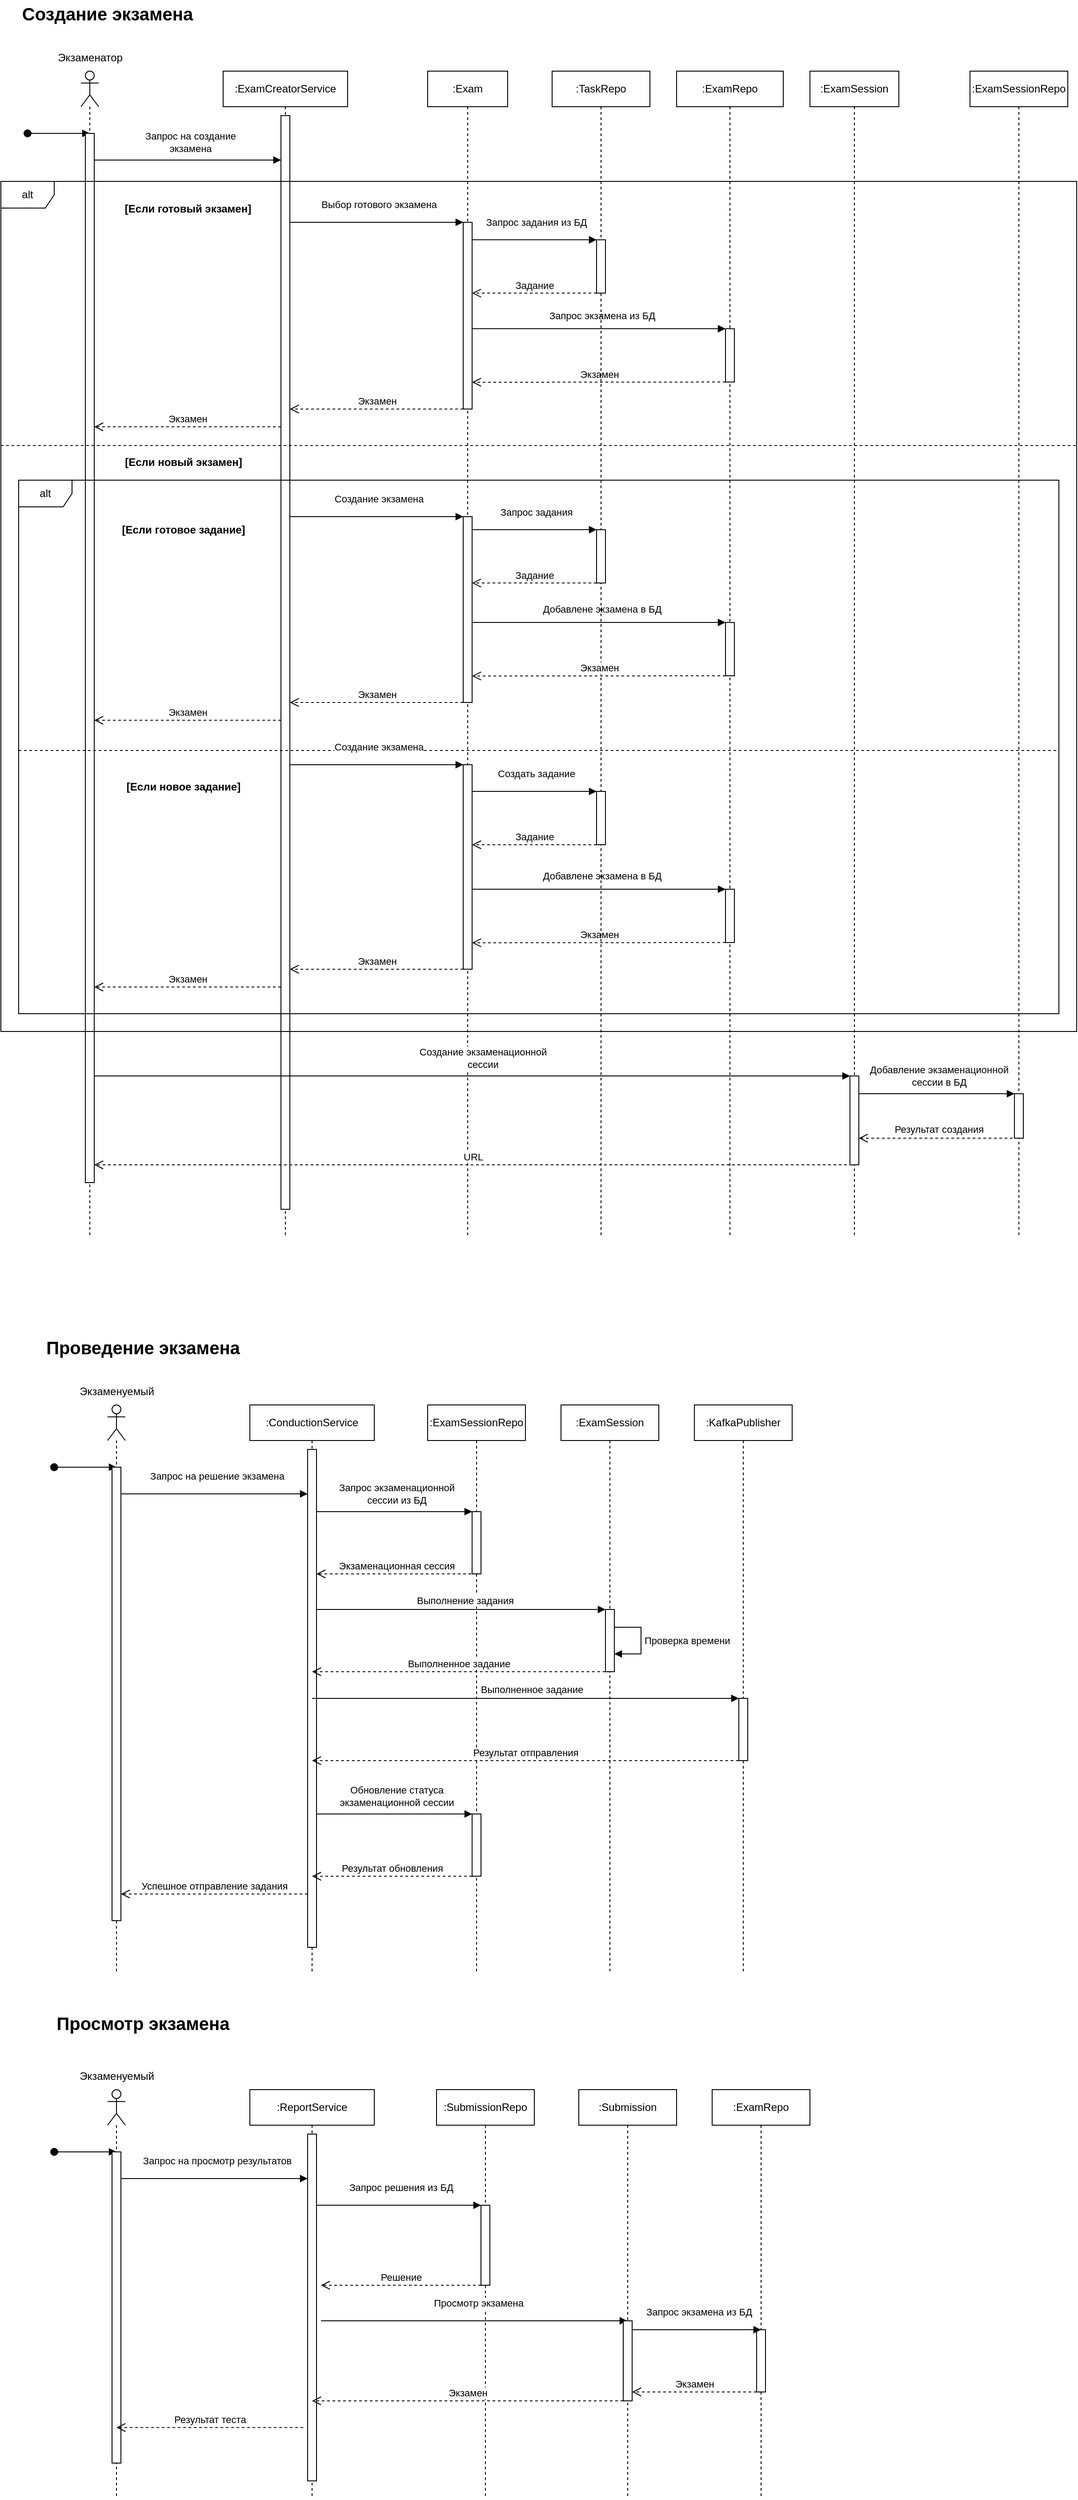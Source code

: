 <mxfile version="22.0.8" type="google">
  <diagram name="Page-1" id="2YBvvXClWsGukQMizWep">
    <mxGraphModel grid="1" page="1" gridSize="10" guides="1" tooltips="1" connect="1" arrows="1" fold="1" pageScale="1" pageWidth="850" pageHeight="1100" math="0" shadow="0">
      <root>
        <mxCell id="0" />
        <mxCell id="1" parent="0" />
        <mxCell id="x9jxTglkDGZ3yrymLiCf-2" value=":Exam" style="shape=umlLifeline;perimeter=lifelinePerimeter;whiteSpace=wrap;html=1;container=1;dropTarget=0;collapsible=0;recursiveResize=0;outlineConnect=0;portConstraint=eastwest;newEdgeStyle={&quot;curved&quot;:0,&quot;rounded&quot;:0};" vertex="1" parent="1">
          <mxGeometry x="490" y="110" width="90" height="1310" as="geometry" />
        </mxCell>
        <mxCell id="V0cGHNl14vOnaAEn5qU1-16" value="" style="html=1;points=[[0,0,0,0,5],[0,1,0,0,-5],[1,0,0,0,5],[1,1,0,0,-5]];perimeter=orthogonalPerimeter;outlineConnect=0;targetShapes=umlLifeline;portConstraint=eastwest;newEdgeStyle={&quot;curved&quot;:0,&quot;rounded&quot;:0};" vertex="1" parent="x9jxTglkDGZ3yrymLiCf-2">
          <mxGeometry x="40" y="170" width="10" height="210" as="geometry" />
        </mxCell>
        <mxCell id="V0cGHNl14vOnaAEn5qU1-1" value="&lt;b&gt;&lt;font style=&quot;font-size: 20px;&quot;&gt;Создание экзамена&lt;/font&gt;&lt;/b&gt;" style="text;html=1;strokeColor=none;fillColor=none;align=center;verticalAlign=middle;whiteSpace=wrap;rounded=0;" vertex="1" parent="1">
          <mxGeometry x="30" y="30" width="200" height="30" as="geometry" />
        </mxCell>
        <mxCell id="V0cGHNl14vOnaAEn5qU1-2" value=":ExamCreatorService" style="shape=umlLifeline;perimeter=lifelinePerimeter;whiteSpace=wrap;html=1;container=1;dropTarget=0;collapsible=0;recursiveResize=0;outlineConnect=0;portConstraint=eastwest;newEdgeStyle={&quot;curved&quot;:0,&quot;rounded&quot;:0};" vertex="1" parent="1">
          <mxGeometry x="260" y="110" width="140" height="1310" as="geometry" />
        </mxCell>
        <mxCell id="V0cGHNl14vOnaAEn5qU1-10" value="" style="html=1;points=[[0,0,0,0,5],[0,1,0,0,-5],[1,0,0,0,5],[1,1,0,0,-5]];perimeter=orthogonalPerimeter;outlineConnect=0;targetShapes=umlLifeline;portConstraint=eastwest;newEdgeStyle={&quot;curved&quot;:0,&quot;rounded&quot;:0};" vertex="1" parent="V0cGHNl14vOnaAEn5qU1-2">
          <mxGeometry x="65" y="50" width="10" height="1230" as="geometry" />
        </mxCell>
        <mxCell id="V0cGHNl14vOnaAEn5qU1-3" value="" style="html=1;verticalAlign=bottom;startArrow=oval;endArrow=block;startSize=8;curved=0;rounded=0;entryX=0;entryY=0;entryDx=0;entryDy=5;" edge="1" parent="1">
          <mxGeometry relative="1" as="geometry">
            <mxPoint x="40" y="180" as="sourcePoint" />
            <mxPoint x="110" y="180" as="targetPoint" />
          </mxGeometry>
        </mxCell>
        <mxCell id="V0cGHNl14vOnaAEn5qU1-6" value="" style="shape=umlLifeline;perimeter=lifelinePerimeter;whiteSpace=wrap;html=1;container=1;dropTarget=0;collapsible=0;recursiveResize=0;outlineConnect=0;portConstraint=eastwest;newEdgeStyle={&quot;curved&quot;:0,&quot;rounded&quot;:0};participant=umlActor;" vertex="1" parent="1">
          <mxGeometry x="100" y="110" width="20" height="1310" as="geometry" />
        </mxCell>
        <mxCell id="V0cGHNl14vOnaAEn5qU1-9" value="" style="html=1;points=[[0,0,0,0,5],[0,1,0,0,-5],[1,0,0,0,5],[1,1,0,0,-5]];perimeter=orthogonalPerimeter;outlineConnect=0;targetShapes=umlLifeline;portConstraint=eastwest;newEdgeStyle={&quot;curved&quot;:0,&quot;rounded&quot;:0};" vertex="1" parent="V0cGHNl14vOnaAEn5qU1-6">
          <mxGeometry x="5" y="70" width="10" height="1180" as="geometry" />
        </mxCell>
        <mxCell id="V0cGHNl14vOnaAEn5qU1-8" value="Экзаменатор" style="text;html=1;align=center;verticalAlign=middle;resizable=0;points=[];autosize=1;strokeColor=none;fillColor=none;" vertex="1" parent="1">
          <mxGeometry x="60" y="80" width="100" height="30" as="geometry" />
        </mxCell>
        <mxCell id="V0cGHNl14vOnaAEn5qU1-11" value="" style="html=1;verticalAlign=bottom;endArrow=block;curved=0;rounded=0;" edge="1" parent="1" target="V0cGHNl14vOnaAEn5qU1-10">
          <mxGeometry x="0.002" width="80" relative="1" as="geometry">
            <mxPoint x="115" y="210" as="sourcePoint" />
            <mxPoint x="240" y="210" as="targetPoint" />
            <mxPoint as="offset" />
          </mxGeometry>
        </mxCell>
        <mxCell id="V0cGHNl14vOnaAEn5qU1-13" value="Запрос на создание&lt;br&gt;экзамена" style="edgeLabel;html=1;align=center;verticalAlign=middle;resizable=0;points=[];" connectable="0" vertex="1" parent="V0cGHNl14vOnaAEn5qU1-11">
          <mxGeometry x="0.027" relative="1" as="geometry">
            <mxPoint y="-20" as="offset" />
          </mxGeometry>
        </mxCell>
        <mxCell id="V0cGHNl14vOnaAEn5qU1-14" value="" style="html=1;verticalAlign=bottom;endArrow=block;curved=0;rounded=0;" edge="1" parent="1">
          <mxGeometry x="0.002" width="80" relative="1" as="geometry">
            <mxPoint x="335" y="280" as="sourcePoint" />
            <mxPoint x="530" y="280" as="targetPoint" />
            <mxPoint as="offset" />
          </mxGeometry>
        </mxCell>
        <mxCell id="V0cGHNl14vOnaAEn5qU1-15" value="Выбор готового экзамена" style="edgeLabel;html=1;align=center;verticalAlign=middle;resizable=0;points=[];" connectable="0" vertex="1" parent="V0cGHNl14vOnaAEn5qU1-14">
          <mxGeometry x="0.027" relative="1" as="geometry">
            <mxPoint y="-20" as="offset" />
          </mxGeometry>
        </mxCell>
        <mxCell id="V0cGHNl14vOnaAEn5qU1-17" value=":ExamRepo" style="shape=umlLifeline;perimeter=lifelinePerimeter;whiteSpace=wrap;html=1;container=1;dropTarget=0;collapsible=0;recursiveResize=0;outlineConnect=0;portConstraint=eastwest;newEdgeStyle={&quot;curved&quot;:0,&quot;rounded&quot;:0};" vertex="1" parent="1">
          <mxGeometry x="770" y="110" width="120" height="1310" as="geometry" />
        </mxCell>
        <mxCell id="V0cGHNl14vOnaAEn5qU1-19" value="" style="html=1;points=[[0,0,0,0,5],[0,1,0,0,-5],[1,0,0,0,5],[1,1,0,0,-5]];perimeter=orthogonalPerimeter;outlineConnect=0;targetShapes=umlLifeline;portConstraint=eastwest;newEdgeStyle={&quot;curved&quot;:0,&quot;rounded&quot;:0};" vertex="1" parent="V0cGHNl14vOnaAEn5qU1-17">
          <mxGeometry x="55" y="289.66" width="10" height="60" as="geometry" />
        </mxCell>
        <mxCell id="V0cGHNl14vOnaAEn5qU1-114" value="" style="html=1;points=[[0,0,0,0,5],[0,1,0,0,-5],[1,0,0,0,5],[1,1,0,0,-5]];perimeter=orthogonalPerimeter;outlineConnect=0;targetShapes=umlLifeline;portConstraint=eastwest;newEdgeStyle={&quot;curved&quot;:0,&quot;rounded&quot;:0};" vertex="1" parent="V0cGHNl14vOnaAEn5qU1-17">
          <mxGeometry x="55" y="620" width="10" height="60" as="geometry" />
        </mxCell>
        <mxCell id="V0cGHNl14vOnaAEn5qU1-116" value="" style="html=1;verticalAlign=bottom;endArrow=block;curved=0;rounded=0;" edge="1" parent="V0cGHNl14vOnaAEn5qU1-17">
          <mxGeometry x="0.002" width="80" relative="1" as="geometry">
            <mxPoint x="-230" y="620" as="sourcePoint" />
            <mxPoint x="55" y="620" as="targetPoint" />
            <mxPoint as="offset" />
            <Array as="points">
              <mxPoint x="-200" y="620" />
            </Array>
          </mxGeometry>
        </mxCell>
        <mxCell id="V0cGHNl14vOnaAEn5qU1-117" value="Добавлене экзамена в БД" style="edgeLabel;html=1;align=center;verticalAlign=middle;resizable=0;points=[];" connectable="0" vertex="1" parent="V0cGHNl14vOnaAEn5qU1-116">
          <mxGeometry x="0.027" relative="1" as="geometry">
            <mxPoint x="-1" y="-15" as="offset" />
          </mxGeometry>
        </mxCell>
        <mxCell id="V0cGHNl14vOnaAEn5qU1-118" value="" style="html=1;points=[[0,0,0,0,5],[0,1,0,0,-5],[1,0,0,0,5],[1,1,0,0,-5]];perimeter=orthogonalPerimeter;outlineConnect=0;targetShapes=umlLifeline;portConstraint=eastwest;newEdgeStyle={&quot;curved&quot;:0,&quot;rounded&quot;:0};" vertex="1" parent="V0cGHNl14vOnaAEn5qU1-17">
          <mxGeometry x="55" y="920" width="10" height="60" as="geometry" />
        </mxCell>
        <mxCell id="V0cGHNl14vOnaAEn5qU1-119" value="" style="html=1;verticalAlign=bottom;endArrow=block;curved=0;rounded=0;" edge="1" parent="V0cGHNl14vOnaAEn5qU1-17">
          <mxGeometry x="0.002" width="80" relative="1" as="geometry">
            <mxPoint x="-230" y="920" as="sourcePoint" />
            <mxPoint x="55" y="920" as="targetPoint" />
            <mxPoint as="offset" />
            <Array as="points">
              <mxPoint x="-200" y="920" />
            </Array>
          </mxGeometry>
        </mxCell>
        <mxCell id="V0cGHNl14vOnaAEn5qU1-120" value="Добавлене экзамена в БД" style="edgeLabel;html=1;align=center;verticalAlign=middle;resizable=0;points=[];" connectable="0" vertex="1" parent="V0cGHNl14vOnaAEn5qU1-119">
          <mxGeometry x="0.027" relative="1" as="geometry">
            <mxPoint x="-1" y="-15" as="offset" />
          </mxGeometry>
        </mxCell>
        <mxCell id="V0cGHNl14vOnaAEn5qU1-121" value="Экзамен" style="html=1;verticalAlign=bottom;endArrow=open;dashed=1;endSize=8;curved=0;rounded=0;entryX=1;entryY=0.426;entryDx=0;entryDy=0;entryPerimeter=0;" edge="1" parent="V0cGHNl14vOnaAEn5qU1-17">
          <mxGeometry relative="1" as="geometry">
            <mxPoint x="55" y="980" as="sourcePoint" />
            <mxPoint x="-230" y="980.22" as="targetPoint" />
          </mxGeometry>
        </mxCell>
        <mxCell id="V0cGHNl14vOnaAEn5qU1-18" value="Экзамен" style="html=1;verticalAlign=bottom;endArrow=open;dashed=1;endSize=8;curved=0;rounded=0;entryX=1;entryY=0.426;entryDx=0;entryDy=0;entryPerimeter=0;" edge="1" parent="1">
          <mxGeometry relative="1" as="geometry">
            <mxPoint x="825" y="459.66" as="sourcePoint" />
            <mxPoint x="540" y="459.88" as="targetPoint" />
          </mxGeometry>
        </mxCell>
        <mxCell id="V0cGHNl14vOnaAEn5qU1-20" value="" style="html=1;verticalAlign=bottom;endArrow=block;curved=0;rounded=0;" edge="1" parent="1">
          <mxGeometry x="0.002" width="80" relative="1" as="geometry">
            <mxPoint x="540" y="399.66" as="sourcePoint" />
            <mxPoint x="825" y="399.66" as="targetPoint" />
            <mxPoint as="offset" />
            <Array as="points">
              <mxPoint x="570" y="399.66" />
            </Array>
          </mxGeometry>
        </mxCell>
        <mxCell id="V0cGHNl14vOnaAEn5qU1-21" value="Запрос экзамена из БД" style="edgeLabel;html=1;align=center;verticalAlign=middle;resizable=0;points=[];" connectable="0" vertex="1" parent="V0cGHNl14vOnaAEn5qU1-20">
          <mxGeometry x="0.027" relative="1" as="geometry">
            <mxPoint x="-1" y="-15" as="offset" />
          </mxGeometry>
        </mxCell>
        <mxCell id="V0cGHNl14vOnaAEn5qU1-23" value=":ExamSession" style="shape=umlLifeline;perimeter=lifelinePerimeter;whiteSpace=wrap;html=1;container=1;dropTarget=0;collapsible=0;recursiveResize=0;outlineConnect=0;portConstraint=eastwest;newEdgeStyle={&quot;curved&quot;:0,&quot;rounded&quot;:0};" vertex="1" parent="1">
          <mxGeometry x="920" y="110" width="100" height="1310" as="geometry" />
        </mxCell>
        <mxCell id="V0cGHNl14vOnaAEn5qU1-30" value="" style="html=1;points=[[0,0,0,0,5],[0,1,0,0,-5],[1,0,0,0,5],[1,1,0,0,-5]];perimeter=orthogonalPerimeter;outlineConnect=0;targetShapes=umlLifeline;portConstraint=eastwest;newEdgeStyle={&quot;curved&quot;:0,&quot;rounded&quot;:0};" vertex="1" parent="V0cGHNl14vOnaAEn5qU1-23">
          <mxGeometry x="45" y="1130" width="10" height="100" as="geometry" />
        </mxCell>
        <mxCell id="V0cGHNl14vOnaAEn5qU1-24" value=":ExamSessionRepo" style="shape=umlLifeline;perimeter=lifelinePerimeter;whiteSpace=wrap;html=1;container=1;dropTarget=0;collapsible=0;recursiveResize=0;outlineConnect=0;portConstraint=eastwest;newEdgeStyle={&quot;curved&quot;:0,&quot;rounded&quot;:0};" vertex="1" parent="1">
          <mxGeometry x="1100" y="110" width="110" height="1310" as="geometry" />
        </mxCell>
        <mxCell id="V0cGHNl14vOnaAEn5qU1-35" value="" style="html=1;points=[[0,0,0,0,5],[0,1,0,0,-5],[1,0,0,0,5],[1,1,0,0,-5]];perimeter=orthogonalPerimeter;outlineConnect=0;targetShapes=umlLifeline;portConstraint=eastwest;newEdgeStyle={&quot;curved&quot;:0,&quot;rounded&quot;:0};" vertex="1" parent="V0cGHNl14vOnaAEn5qU1-24">
          <mxGeometry x="50" y="1150" width="10" height="50" as="geometry" />
        </mxCell>
        <mxCell id="V0cGHNl14vOnaAEn5qU1-25" value=":TaskRepo" style="shape=umlLifeline;perimeter=lifelinePerimeter;whiteSpace=wrap;html=1;container=1;dropTarget=0;collapsible=0;recursiveResize=0;outlineConnect=0;portConstraint=eastwest;newEdgeStyle={&quot;curved&quot;:0,&quot;rounded&quot;:0};" vertex="1" parent="1">
          <mxGeometry x="630" y="110" width="110" height="1310" as="geometry" />
        </mxCell>
        <mxCell id="V0cGHNl14vOnaAEn5qU1-26" value="" style="html=1;points=[[0,0,0,0,5],[0,1,0,0,-5],[1,0,0,0,5],[1,1,0,0,-5]];perimeter=orthogonalPerimeter;outlineConnect=0;targetShapes=umlLifeline;portConstraint=eastwest;newEdgeStyle={&quot;curved&quot;:0,&quot;rounded&quot;:0};" vertex="1" parent="V0cGHNl14vOnaAEn5qU1-25">
          <mxGeometry x="50" y="189.66" width="10" height="60" as="geometry" />
        </mxCell>
        <mxCell id="V0cGHNl14vOnaAEn5qU1-87" value="" style="html=1;points=[[0,0,0,0,5],[0,1,0,0,-5],[1,0,0,0,5],[1,1,0,0,-5]];perimeter=orthogonalPerimeter;outlineConnect=0;targetShapes=umlLifeline;portConstraint=eastwest;newEdgeStyle={&quot;curved&quot;:0,&quot;rounded&quot;:0};" vertex="1" parent="V0cGHNl14vOnaAEn5qU1-25">
          <mxGeometry x="50" y="515.66" width="10" height="60" as="geometry" />
        </mxCell>
        <mxCell id="V0cGHNl14vOnaAEn5qU1-88" value="Задание" style="html=1;verticalAlign=bottom;endArrow=open;dashed=1;endSize=8;curved=0;rounded=0;" edge="1" parent="V0cGHNl14vOnaAEn5qU1-25">
          <mxGeometry relative="1" as="geometry">
            <mxPoint x="50" y="575.66" as="sourcePoint" />
            <mxPoint x="-90" y="575.66" as="targetPoint" />
          </mxGeometry>
        </mxCell>
        <mxCell id="V0cGHNl14vOnaAEn5qU1-89" value="" style="html=1;verticalAlign=bottom;endArrow=block;curved=0;rounded=0;" edge="1" parent="V0cGHNl14vOnaAEn5qU1-25">
          <mxGeometry x="0.002" width="80" relative="1" as="geometry">
            <mxPoint x="-90" y="515.66" as="sourcePoint" />
            <mxPoint x="50" y="515.66" as="targetPoint" />
            <mxPoint as="offset" />
            <Array as="points">
              <mxPoint x="-60" y="515.66" />
            </Array>
          </mxGeometry>
        </mxCell>
        <mxCell id="V0cGHNl14vOnaAEn5qU1-90" value="Запрос задания" style="edgeLabel;html=1;align=center;verticalAlign=middle;resizable=0;points=[];" connectable="0" vertex="1" parent="V0cGHNl14vOnaAEn5qU1-89">
          <mxGeometry x="0.027" relative="1" as="geometry">
            <mxPoint y="-20" as="offset" />
          </mxGeometry>
        </mxCell>
        <mxCell id="V0cGHNl14vOnaAEn5qU1-95" value="" style="html=1;points=[[0,0,0,0,5],[0,1,0,0,-5],[1,0,0,0,5],[1,1,0,0,-5]];perimeter=orthogonalPerimeter;outlineConnect=0;targetShapes=umlLifeline;portConstraint=eastwest;newEdgeStyle={&quot;curved&quot;:0,&quot;rounded&quot;:0};" vertex="1" parent="V0cGHNl14vOnaAEn5qU1-25">
          <mxGeometry x="50" y="810" width="10" height="60" as="geometry" />
        </mxCell>
        <mxCell id="V0cGHNl14vOnaAEn5qU1-96" value="Задание" style="html=1;verticalAlign=bottom;endArrow=open;dashed=1;endSize=8;curved=0;rounded=0;" edge="1" parent="V0cGHNl14vOnaAEn5qU1-25">
          <mxGeometry relative="1" as="geometry">
            <mxPoint x="50" y="870" as="sourcePoint" />
            <mxPoint x="-90" y="870" as="targetPoint" />
          </mxGeometry>
        </mxCell>
        <mxCell id="V0cGHNl14vOnaAEn5qU1-97" value="" style="html=1;verticalAlign=bottom;endArrow=block;curved=0;rounded=0;" edge="1" parent="V0cGHNl14vOnaAEn5qU1-25">
          <mxGeometry x="0.002" width="80" relative="1" as="geometry">
            <mxPoint x="-90" y="810" as="sourcePoint" />
            <mxPoint x="50" y="810" as="targetPoint" />
            <mxPoint as="offset" />
            <Array as="points">
              <mxPoint x="-60" y="810" />
            </Array>
          </mxGeometry>
        </mxCell>
        <mxCell id="V0cGHNl14vOnaAEn5qU1-98" value="Создать задание" style="edgeLabel;html=1;align=center;verticalAlign=middle;resizable=0;points=[];" connectable="0" vertex="1" parent="V0cGHNl14vOnaAEn5qU1-97">
          <mxGeometry x="0.027" relative="1" as="geometry">
            <mxPoint y="-20" as="offset" />
          </mxGeometry>
        </mxCell>
        <mxCell id="V0cGHNl14vOnaAEn5qU1-31" value="" style="html=1;verticalAlign=bottom;endArrow=block;curved=0;rounded=0;" edge="1" parent="1" source="V0cGHNl14vOnaAEn5qU1-9" target="V0cGHNl14vOnaAEn5qU1-30">
          <mxGeometry x="0.002" width="80" relative="1" as="geometry">
            <mxPoint x="110" y="1240" as="sourcePoint" />
            <mxPoint x="960" y="1240" as="targetPoint" />
            <mxPoint as="offset" />
          </mxGeometry>
        </mxCell>
        <mxCell id="V0cGHNl14vOnaAEn5qU1-32" value="Создание экзаменационной&lt;br&gt;сессии" style="edgeLabel;html=1;align=center;verticalAlign=middle;resizable=0;points=[];" connectable="0" vertex="1" parent="V0cGHNl14vOnaAEn5qU1-31">
          <mxGeometry x="0.027" relative="1" as="geometry">
            <mxPoint y="-20" as="offset" />
          </mxGeometry>
        </mxCell>
        <mxCell id="V0cGHNl14vOnaAEn5qU1-33" value="" style="html=1;verticalAlign=bottom;endArrow=block;curved=0;rounded=0;" edge="1" parent="1" target="V0cGHNl14vOnaAEn5qU1-35">
          <mxGeometry x="0.002" width="80" relative="1" as="geometry">
            <mxPoint x="975" y="1260" as="sourcePoint" />
            <mxPoint x="1145" y="1260" as="targetPoint" />
            <mxPoint as="offset" />
            <Array as="points">
              <mxPoint x="1005" y="1260" />
            </Array>
          </mxGeometry>
        </mxCell>
        <mxCell id="V0cGHNl14vOnaAEn5qU1-34" value="Добавление экзаменационной&lt;br&gt;сессии в БД" style="edgeLabel;html=1;align=center;verticalAlign=middle;resizable=0;points=[];" connectable="0" vertex="1" parent="V0cGHNl14vOnaAEn5qU1-33">
          <mxGeometry x="0.027" relative="1" as="geometry">
            <mxPoint y="-20" as="offset" />
          </mxGeometry>
        </mxCell>
        <mxCell id="V0cGHNl14vOnaAEn5qU1-36" value="" style="html=1;verticalAlign=bottom;endArrow=open;dashed=1;endSize=8;curved=0;rounded=0;" edge="1" parent="1" target="V0cGHNl14vOnaAEn5qU1-30">
          <mxGeometry relative="1" as="geometry">
            <mxPoint x="1160" y="1310" as="sourcePoint" />
            <mxPoint x="980" y="1310" as="targetPoint" />
          </mxGeometry>
        </mxCell>
        <mxCell id="V0cGHNl14vOnaAEn5qU1-38" value="Результат создания" style="edgeLabel;html=1;align=center;verticalAlign=middle;resizable=0;points=[];" connectable="0" vertex="1" parent="V0cGHNl14vOnaAEn5qU1-36">
          <mxGeometry x="0.032" y="-2" relative="1" as="geometry">
            <mxPoint y="-8" as="offset" />
          </mxGeometry>
        </mxCell>
        <mxCell id="V0cGHNl14vOnaAEn5qU1-39" value="URL" style="html=1;verticalAlign=bottom;endArrow=open;dashed=1;endSize=8;curved=0;rounded=0;" edge="1" parent="1" target="V0cGHNl14vOnaAEn5qU1-9">
          <mxGeometry relative="1" as="geometry">
            <mxPoint x="967.5" y="1340" as="sourcePoint" />
            <mxPoint x="122.5" y="1340" as="targetPoint" />
          </mxGeometry>
        </mxCell>
        <mxCell id="V0cGHNl14vOnaAEn5qU1-41" value="&lt;span style=&quot;font-size: 20px;&quot;&gt;&lt;b&gt;Проведение экзамена&lt;/b&gt;&lt;/span&gt;" style="text;html=1;strokeColor=none;fillColor=none;align=center;verticalAlign=middle;whiteSpace=wrap;rounded=0;" vertex="1" parent="1">
          <mxGeometry x="60" y="1530" width="220" height="30" as="geometry" />
        </mxCell>
        <mxCell id="V0cGHNl14vOnaAEn5qU1-58" value=":ConductionService" style="shape=umlLifeline;perimeter=lifelinePerimeter;whiteSpace=wrap;html=1;container=1;dropTarget=0;collapsible=0;recursiveResize=0;outlineConnect=0;portConstraint=eastwest;newEdgeStyle={&quot;curved&quot;:0,&quot;rounded&quot;:0};" vertex="1" parent="1">
          <mxGeometry x="290" y="1610" width="140" height="640" as="geometry" />
        </mxCell>
        <mxCell id="V0cGHNl14vOnaAEn5qU1-59" value="" style="html=1;points=[[0,0,0,0,5],[0,1,0,0,-5],[1,0,0,0,5],[1,1,0,0,-5]];perimeter=orthogonalPerimeter;outlineConnect=0;targetShapes=umlLifeline;portConstraint=eastwest;newEdgeStyle={&quot;curved&quot;:0,&quot;rounded&quot;:0};" vertex="1" parent="V0cGHNl14vOnaAEn5qU1-58">
          <mxGeometry x="65" y="50" width="10" height="560" as="geometry" />
        </mxCell>
        <mxCell id="V0cGHNl14vOnaAEn5qU1-60" value="" style="html=1;verticalAlign=bottom;startArrow=oval;endArrow=block;startSize=8;curved=0;rounded=0;entryX=0;entryY=0;entryDx=0;entryDy=5;" edge="1" parent="1">
          <mxGeometry relative="1" as="geometry">
            <mxPoint x="70" y="1680" as="sourcePoint" />
            <mxPoint x="140" y="1680" as="targetPoint" />
          </mxGeometry>
        </mxCell>
        <mxCell id="V0cGHNl14vOnaAEn5qU1-61" value="" style="shape=umlLifeline;perimeter=lifelinePerimeter;whiteSpace=wrap;html=1;container=1;dropTarget=0;collapsible=0;recursiveResize=0;outlineConnect=0;portConstraint=eastwest;newEdgeStyle={&quot;curved&quot;:0,&quot;rounded&quot;:0};participant=umlActor;" vertex="1" parent="1">
          <mxGeometry x="130" y="1610" width="20" height="640" as="geometry" />
        </mxCell>
        <mxCell id="V0cGHNl14vOnaAEn5qU1-62" value="" style="html=1;points=[[0,0,0,0,5],[0,1,0,0,-5],[1,0,0,0,5],[1,1,0,0,-5]];perimeter=orthogonalPerimeter;outlineConnect=0;targetShapes=umlLifeline;portConstraint=eastwest;newEdgeStyle={&quot;curved&quot;:0,&quot;rounded&quot;:0};" vertex="1" parent="V0cGHNl14vOnaAEn5qU1-61">
          <mxGeometry x="5" y="70" width="10" height="510" as="geometry" />
        </mxCell>
        <mxCell id="V0cGHNl14vOnaAEn5qU1-63" value="" style="html=1;verticalAlign=bottom;endArrow=block;curved=0;rounded=0;" edge="1" parent="1" target="V0cGHNl14vOnaAEn5qU1-59">
          <mxGeometry x="0.002" width="80" relative="1" as="geometry">
            <mxPoint x="145" y="1710" as="sourcePoint" />
            <mxPoint x="270" y="1710" as="targetPoint" />
            <mxPoint as="offset" />
          </mxGeometry>
        </mxCell>
        <mxCell id="V0cGHNl14vOnaAEn5qU1-64" value="Запрос на решение экзамена" style="edgeLabel;html=1;align=center;verticalAlign=middle;resizable=0;points=[];" connectable="0" vertex="1" parent="V0cGHNl14vOnaAEn5qU1-63">
          <mxGeometry x="0.027" relative="1" as="geometry">
            <mxPoint y="-20" as="offset" />
          </mxGeometry>
        </mxCell>
        <mxCell id="V0cGHNl14vOnaAEn5qU1-65" value="Успешное отправление задания" style="html=1;verticalAlign=bottom;endArrow=open;dashed=1;endSize=8;curved=0;rounded=0;" edge="1" parent="1" target="V0cGHNl14vOnaAEn5qU1-62">
          <mxGeometry relative="1" as="geometry">
            <mxPoint x="355" y="2160" as="sourcePoint" />
            <mxPoint x="150" y="2160" as="targetPoint" />
          </mxGeometry>
        </mxCell>
        <mxCell id="V0cGHNl14vOnaAEn5qU1-66" value="Экзаменуемый" style="text;html=1;align=center;verticalAlign=middle;resizable=0;points=[];autosize=1;strokeColor=none;fillColor=none;" vertex="1" parent="1">
          <mxGeometry x="85" y="1580" width="110" height="30" as="geometry" />
        </mxCell>
        <mxCell id="V0cGHNl14vOnaAEn5qU1-67" value=":ExamSessionRepo" style="shape=umlLifeline;perimeter=lifelinePerimeter;whiteSpace=wrap;html=1;container=1;dropTarget=0;collapsible=0;recursiveResize=0;outlineConnect=0;portConstraint=eastwest;newEdgeStyle={&quot;curved&quot;:0,&quot;rounded&quot;:0};" vertex="1" parent="1">
          <mxGeometry x="490" y="1610" width="110" height="640" as="geometry" />
        </mxCell>
        <mxCell id="V0cGHNl14vOnaAEn5qU1-68" value="" style="html=1;points=[[0,0,0,0,5],[0,1,0,0,-5],[1,0,0,0,5],[1,1,0,0,-5]];perimeter=orthogonalPerimeter;outlineConnect=0;targetShapes=umlLifeline;portConstraint=eastwest;newEdgeStyle={&quot;curved&quot;:0,&quot;rounded&quot;:0};" vertex="1" parent="V0cGHNl14vOnaAEn5qU1-67">
          <mxGeometry x="50" y="120" width="10" height="70" as="geometry" />
        </mxCell>
        <mxCell id="V0cGHNl14vOnaAEn5qU1-134" value="" style="html=1;points=[[0,0,0,0,5],[0,1,0,0,-5],[1,0,0,0,5],[1,1,0,0,-5]];perimeter=orthogonalPerimeter;outlineConnect=0;targetShapes=umlLifeline;portConstraint=eastwest;newEdgeStyle={&quot;curved&quot;:0,&quot;rounded&quot;:0};" vertex="1" parent="V0cGHNl14vOnaAEn5qU1-67">
          <mxGeometry x="50" y="460" width="10" height="70" as="geometry" />
        </mxCell>
        <mxCell id="V0cGHNl14vOnaAEn5qU1-135" value="" style="html=1;verticalAlign=bottom;endArrow=block;curved=0;rounded=0;" edge="1" parent="V0cGHNl14vOnaAEn5qU1-67">
          <mxGeometry x="0.002" width="80" relative="1" as="geometry">
            <mxPoint x="-125" y="460" as="sourcePoint" />
            <mxPoint x="50" y="460" as="targetPoint" />
            <mxPoint as="offset" />
          </mxGeometry>
        </mxCell>
        <mxCell id="V0cGHNl14vOnaAEn5qU1-136" value="Обновление статуса&lt;br&gt;экзаменационной сессии" style="edgeLabel;html=1;align=center;verticalAlign=middle;resizable=0;points=[];" connectable="0" vertex="1" parent="V0cGHNl14vOnaAEn5qU1-135">
          <mxGeometry x="0.027" relative="1" as="geometry">
            <mxPoint y="-20" as="offset" />
          </mxGeometry>
        </mxCell>
        <mxCell id="V0cGHNl14vOnaAEn5qU1-69" value="" style="html=1;verticalAlign=bottom;endArrow=block;curved=0;rounded=0;" edge="1" parent="1" source="V0cGHNl14vOnaAEn5qU1-59">
          <mxGeometry x="0.002" width="80" relative="1" as="geometry">
            <mxPoint x="360" y="1730" as="sourcePoint" />
            <mxPoint x="540" y="1730" as="targetPoint" />
            <mxPoint as="offset" />
          </mxGeometry>
        </mxCell>
        <mxCell id="V0cGHNl14vOnaAEn5qU1-70" value="Запрос экзаменационной&lt;br&gt;сессии из БД" style="edgeLabel;html=1;align=center;verticalAlign=middle;resizable=0;points=[];" connectable="0" vertex="1" parent="V0cGHNl14vOnaAEn5qU1-69">
          <mxGeometry x="0.027" relative="1" as="geometry">
            <mxPoint y="-20" as="offset" />
          </mxGeometry>
        </mxCell>
        <mxCell id="V0cGHNl14vOnaAEn5qU1-73" value="Экзаменационная сессия" style="html=1;verticalAlign=bottom;endArrow=open;dashed=1;endSize=8;curved=0;rounded=0;" edge="1" parent="1" target="V0cGHNl14vOnaAEn5qU1-59">
          <mxGeometry relative="1" as="geometry">
            <mxPoint x="545" y="1800" as="sourcePoint" />
            <mxPoint x="340" y="1800" as="targetPoint" />
          </mxGeometry>
        </mxCell>
        <mxCell id="V0cGHNl14vOnaAEn5qU1-82" value="alt" style="shape=umlFrame;whiteSpace=wrap;html=1;pointerEvents=0;" vertex="1" parent="1">
          <mxGeometry x="30" y="570" width="1170" height="600" as="geometry" />
        </mxCell>
        <mxCell id="V0cGHNl14vOnaAEn5qU1-29" value="Задание" style="html=1;verticalAlign=bottom;endArrow=open;dashed=1;endSize=8;curved=0;rounded=0;" edge="1" parent="1">
          <mxGeometry relative="1" as="geometry">
            <mxPoint x="680" y="359.66" as="sourcePoint" />
            <mxPoint x="540" y="359.66" as="targetPoint" />
          </mxGeometry>
        </mxCell>
        <mxCell id="V0cGHNl14vOnaAEn5qU1-27" value="" style="html=1;verticalAlign=bottom;endArrow=block;curved=0;rounded=0;" edge="1" parent="1">
          <mxGeometry x="0.002" width="80" relative="1" as="geometry">
            <mxPoint x="540" y="299.66" as="sourcePoint" />
            <mxPoint x="680" y="299.66" as="targetPoint" />
            <mxPoint as="offset" />
            <Array as="points">
              <mxPoint x="570" y="299.66" />
            </Array>
          </mxGeometry>
        </mxCell>
        <mxCell id="V0cGHNl14vOnaAEn5qU1-28" value="Запрос задания из БД" style="edgeLabel;html=1;align=center;verticalAlign=middle;resizable=0;points=[];" connectable="0" vertex="1" parent="V0cGHNl14vOnaAEn5qU1-27">
          <mxGeometry x="0.027" relative="1" as="geometry">
            <mxPoint y="-20" as="offset" />
          </mxGeometry>
        </mxCell>
        <mxCell id="V0cGHNl14vOnaAEn5qU1-86" value="" style="line;strokeWidth=1;fillColor=none;align=left;verticalAlign=middle;spacingTop=-1;spacingLeft=3;spacingRight=3;rotatable=0;labelPosition=right;points=[];portConstraint=eastwest;strokeColor=inherit;dashed=1;" vertex="1" parent="1">
          <mxGeometry x="30" y="870" width="1170" height="8" as="geometry" />
        </mxCell>
        <mxCell id="V0cGHNl14vOnaAEn5qU1-91" value="[Если готовое задание]" style="text;html=1;align=center;verticalAlign=middle;resizable=0;points=[];autosize=1;strokeColor=none;fillColor=none;fontStyle=1" vertex="1" parent="1">
          <mxGeometry x="135" y="611" width="160" height="30" as="geometry" />
        </mxCell>
        <mxCell id="V0cGHNl14vOnaAEn5qU1-92" value="[Если новое задание]" style="text;html=1;align=center;verticalAlign=middle;resizable=0;points=[];autosize=1;strokeColor=none;fillColor=none;fontStyle=1" vertex="1" parent="1">
          <mxGeometry x="140" y="900" width="150" height="30" as="geometry" />
        </mxCell>
        <mxCell id="V0cGHNl14vOnaAEn5qU1-93" value="alt" style="shape=umlFrame;whiteSpace=wrap;html=1;pointerEvents=0;" vertex="1" parent="1">
          <mxGeometry x="10" y="234" width="1210" height="956" as="geometry" />
        </mxCell>
        <mxCell id="V0cGHNl14vOnaAEn5qU1-94" value="[Если готовый экзамен]" style="text;html=1;align=center;verticalAlign=middle;resizable=0;points=[];autosize=1;strokeColor=none;fillColor=none;fontStyle=1" vertex="1" parent="1">
          <mxGeometry x="135" y="250" width="170" height="30" as="geometry" />
        </mxCell>
        <mxCell id="V0cGHNl14vOnaAEn5qU1-99" value="" style="line;strokeWidth=1;fillColor=none;align=left;verticalAlign=middle;spacingTop=-1;spacingLeft=3;spacingRight=3;rotatable=0;labelPosition=right;points=[];portConstraint=eastwest;strokeColor=inherit;dashed=1;" vertex="1" parent="1">
          <mxGeometry x="10" y="527" width="1210" height="8" as="geometry" />
        </mxCell>
        <mxCell id="V0cGHNl14vOnaAEn5qU1-100" value="" style="html=1;verticalAlign=bottom;endArrow=block;curved=0;rounded=0;" edge="1" parent="1">
          <mxGeometry x="0.002" width="80" relative="1" as="geometry">
            <mxPoint x="335" y="611" as="sourcePoint" />
            <mxPoint x="530" y="611" as="targetPoint" />
            <mxPoint as="offset" />
          </mxGeometry>
        </mxCell>
        <mxCell id="V0cGHNl14vOnaAEn5qU1-101" value="Создание экзамена" style="edgeLabel;html=1;align=center;verticalAlign=middle;resizable=0;points=[];" connectable="0" vertex="1" parent="V0cGHNl14vOnaAEn5qU1-100">
          <mxGeometry x="0.027" relative="1" as="geometry">
            <mxPoint y="-20" as="offset" />
          </mxGeometry>
        </mxCell>
        <mxCell id="V0cGHNl14vOnaAEn5qU1-102" value="[Если новый экзамен]" style="text;html=1;align=center;verticalAlign=middle;resizable=0;points=[];autosize=1;strokeColor=none;fillColor=none;fontStyle=1" vertex="1" parent="1">
          <mxGeometry x="135" y="535" width="160" height="30" as="geometry" />
        </mxCell>
        <mxCell id="V0cGHNl14vOnaAEn5qU1-103" value="Экзамен" style="html=1;verticalAlign=bottom;endArrow=open;dashed=1;endSize=8;curved=0;rounded=0;" edge="1" parent="1">
          <mxGeometry relative="1" as="geometry">
            <mxPoint x="530" y="490" as="sourcePoint" />
            <mxPoint x="335" y="490" as="targetPoint" />
          </mxGeometry>
        </mxCell>
        <mxCell id="V0cGHNl14vOnaAEn5qU1-104" value="Экзамен" style="html=1;verticalAlign=bottom;endArrow=open;dashed=1;endSize=8;curved=0;rounded=0;" edge="1" parent="1">
          <mxGeometry relative="1" as="geometry">
            <mxPoint x="325" y="510" as="sourcePoint" />
            <mxPoint x="115" y="510" as="targetPoint" />
          </mxGeometry>
        </mxCell>
        <mxCell id="V0cGHNl14vOnaAEn5qU1-105" value="" style="html=1;points=[[0,0,0,0,5],[0,1,0,0,-5],[1,0,0,0,5],[1,1,0,0,-5]];perimeter=orthogonalPerimeter;outlineConnect=0;targetShapes=umlLifeline;portConstraint=eastwest;newEdgeStyle={&quot;curved&quot;:0,&quot;rounded&quot;:0};" vertex="1" parent="1">
          <mxGeometry x="530" y="611" width="10" height="209" as="geometry" />
        </mxCell>
        <mxCell id="V0cGHNl14vOnaAEn5qU1-106" value="Экзамен" style="html=1;verticalAlign=bottom;endArrow=open;dashed=1;endSize=8;curved=0;rounded=0;" edge="1" parent="1">
          <mxGeometry relative="1" as="geometry">
            <mxPoint x="530" y="820" as="sourcePoint" />
            <mxPoint x="335" y="820" as="targetPoint" />
          </mxGeometry>
        </mxCell>
        <mxCell id="V0cGHNl14vOnaAEn5qU1-108" value="Экзамен" style="html=1;verticalAlign=bottom;endArrow=open;dashed=1;endSize=8;curved=0;rounded=0;" edge="1" parent="1">
          <mxGeometry relative="1" as="geometry">
            <mxPoint x="325" y="840" as="sourcePoint" />
            <mxPoint x="115" y="840" as="targetPoint" />
          </mxGeometry>
        </mxCell>
        <mxCell id="V0cGHNl14vOnaAEn5qU1-109" value="" style="html=1;points=[[0,0,0,0,5],[0,1,0,0,-5],[1,0,0,0,5],[1,1,0,0,-5]];perimeter=orthogonalPerimeter;outlineConnect=0;targetShapes=umlLifeline;portConstraint=eastwest;newEdgeStyle={&quot;curved&quot;:0,&quot;rounded&quot;:0};" vertex="1" parent="1">
          <mxGeometry x="530" y="890" width="10" height="230" as="geometry" />
        </mxCell>
        <mxCell id="V0cGHNl14vOnaAEn5qU1-110" value="" style="html=1;verticalAlign=bottom;endArrow=block;curved=0;rounded=0;" edge="1" parent="1">
          <mxGeometry x="0.002" width="80" relative="1" as="geometry">
            <mxPoint x="335" y="890" as="sourcePoint" />
            <mxPoint x="530" y="890" as="targetPoint" />
            <mxPoint as="offset" />
          </mxGeometry>
        </mxCell>
        <mxCell id="V0cGHNl14vOnaAEn5qU1-111" value="Создание экзамена" style="edgeLabel;html=1;align=center;verticalAlign=middle;resizable=0;points=[];" connectable="0" vertex="1" parent="V0cGHNl14vOnaAEn5qU1-110">
          <mxGeometry x="0.027" relative="1" as="geometry">
            <mxPoint y="-20" as="offset" />
          </mxGeometry>
        </mxCell>
        <mxCell id="V0cGHNl14vOnaAEn5qU1-112" value="Экзамен" style="html=1;verticalAlign=bottom;endArrow=open;dashed=1;endSize=8;curved=0;rounded=0;" edge="1" parent="1">
          <mxGeometry relative="1" as="geometry">
            <mxPoint x="530" y="1120" as="sourcePoint" />
            <mxPoint x="335" y="1120" as="targetPoint" />
          </mxGeometry>
        </mxCell>
        <mxCell id="V0cGHNl14vOnaAEn5qU1-113" value="Экзамен" style="html=1;verticalAlign=bottom;endArrow=open;dashed=1;endSize=8;curved=0;rounded=0;" edge="1" parent="1">
          <mxGeometry relative="1" as="geometry">
            <mxPoint x="325" y="1140" as="sourcePoint" />
            <mxPoint x="115" y="1140" as="targetPoint" />
          </mxGeometry>
        </mxCell>
        <mxCell id="V0cGHNl14vOnaAEn5qU1-115" value="Экзамен" style="html=1;verticalAlign=bottom;endArrow=open;dashed=1;endSize=8;curved=0;rounded=0;entryX=1;entryY=0.426;entryDx=0;entryDy=0;entryPerimeter=0;" edge="1" parent="1">
          <mxGeometry relative="1" as="geometry">
            <mxPoint x="825" y="790" as="sourcePoint" />
            <mxPoint x="540" y="790.22" as="targetPoint" />
          </mxGeometry>
        </mxCell>
        <mxCell id="V0cGHNl14vOnaAEn5qU1-138" value="&lt;span style=&quot;font-size: 20px;&quot;&gt;&lt;b&gt;Просмотр экзамена&lt;/b&gt;&lt;/span&gt;" style="text;html=1;strokeColor=none;fillColor=none;align=center;verticalAlign=middle;whiteSpace=wrap;rounded=0;" vertex="1" parent="1">
          <mxGeometry x="60" y="2290" width="220" height="30" as="geometry" />
        </mxCell>
        <mxCell id="V0cGHNl14vOnaAEn5qU1-139" value=":ReportService" style="shape=umlLifeline;perimeter=lifelinePerimeter;whiteSpace=wrap;html=1;container=1;dropTarget=0;collapsible=0;recursiveResize=0;outlineConnect=0;portConstraint=eastwest;newEdgeStyle={&quot;curved&quot;:0,&quot;rounded&quot;:0};" vertex="1" parent="1">
          <mxGeometry x="290" y="2380" width="140" height="460" as="geometry" />
        </mxCell>
        <mxCell id="V0cGHNl14vOnaAEn5qU1-140" value="" style="html=1;points=[[0,0,0,0,5],[0,1,0,0,-5],[1,0,0,0,5],[1,1,0,0,-5]];perimeter=orthogonalPerimeter;outlineConnect=0;targetShapes=umlLifeline;portConstraint=eastwest;newEdgeStyle={&quot;curved&quot;:0,&quot;rounded&quot;:0};" vertex="1" parent="V0cGHNl14vOnaAEn5qU1-139">
          <mxGeometry x="65" y="50" width="10" height="390" as="geometry" />
        </mxCell>
        <mxCell id="V0cGHNl14vOnaAEn5qU1-141" value="" style="html=1;verticalAlign=bottom;startArrow=oval;endArrow=block;startSize=8;curved=0;rounded=0;entryX=0;entryY=0;entryDx=0;entryDy=5;" edge="1" parent="1">
          <mxGeometry relative="1" as="geometry">
            <mxPoint x="70" y="2450" as="sourcePoint" />
            <mxPoint x="140" y="2450" as="targetPoint" />
          </mxGeometry>
        </mxCell>
        <mxCell id="V0cGHNl14vOnaAEn5qU1-142" value="" style="shape=umlLifeline;perimeter=lifelinePerimeter;whiteSpace=wrap;html=1;container=1;dropTarget=0;collapsible=0;recursiveResize=0;outlineConnect=0;portConstraint=eastwest;newEdgeStyle={&quot;curved&quot;:0,&quot;rounded&quot;:0};participant=umlActor;" vertex="1" parent="1">
          <mxGeometry x="130" y="2380" width="20" height="460" as="geometry" />
        </mxCell>
        <mxCell id="V0cGHNl14vOnaAEn5qU1-143" value="" style="html=1;points=[[0,0,0,0,5],[0,1,0,0,-5],[1,0,0,0,5],[1,1,0,0,-5]];perimeter=orthogonalPerimeter;outlineConnect=0;targetShapes=umlLifeline;portConstraint=eastwest;newEdgeStyle={&quot;curved&quot;:0,&quot;rounded&quot;:0};" vertex="1" parent="V0cGHNl14vOnaAEn5qU1-142">
          <mxGeometry x="5" y="70" width="10" height="350" as="geometry" />
        </mxCell>
        <mxCell id="V0cGHNl14vOnaAEn5qU1-144" value="" style="html=1;verticalAlign=bottom;endArrow=block;curved=0;rounded=0;" edge="1" parent="1" target="V0cGHNl14vOnaAEn5qU1-140">
          <mxGeometry x="0.002" width="80" relative="1" as="geometry">
            <mxPoint x="145" y="2480" as="sourcePoint" />
            <mxPoint x="270" y="2480" as="targetPoint" />
            <mxPoint as="offset" />
          </mxGeometry>
        </mxCell>
        <mxCell id="V0cGHNl14vOnaAEn5qU1-145" value="Запрос на просмотр результатов" style="edgeLabel;html=1;align=center;verticalAlign=middle;resizable=0;points=[];" connectable="0" vertex="1" parent="V0cGHNl14vOnaAEn5qU1-144">
          <mxGeometry x="0.027" relative="1" as="geometry">
            <mxPoint y="-20" as="offset" />
          </mxGeometry>
        </mxCell>
        <mxCell id="V0cGHNl14vOnaAEn5qU1-146" value="Результат теста" style="html=1;verticalAlign=bottom;endArrow=open;dashed=1;endSize=8;curved=0;rounded=0;" edge="1" parent="1">
          <mxGeometry relative="1" as="geometry">
            <mxPoint x="350" y="2760" as="sourcePoint" />
            <mxPoint x="140" y="2760" as="targetPoint" />
          </mxGeometry>
        </mxCell>
        <mxCell id="V0cGHNl14vOnaAEn5qU1-147" value="Экзаменуемый" style="text;html=1;align=center;verticalAlign=middle;resizable=0;points=[];autosize=1;strokeColor=none;fillColor=none;" vertex="1" parent="1">
          <mxGeometry x="85" y="2350" width="110" height="30" as="geometry" />
        </mxCell>
        <mxCell id="V0cGHNl14vOnaAEn5qU1-154" value="" style="html=1;verticalAlign=bottom;endArrow=block;curved=0;rounded=0;" edge="1" parent="1" target="V0cGHNl14vOnaAEn5qU1-160">
          <mxGeometry x="0.002" width="80" relative="1" as="geometry">
            <mxPoint x="365" y="2510" as="sourcePoint" />
            <mxPoint x="540" y="2510" as="targetPoint" />
            <mxPoint as="offset" />
          </mxGeometry>
        </mxCell>
        <mxCell id="V0cGHNl14vOnaAEn5qU1-155" value="Запрос решения из БД" style="edgeLabel;html=1;align=center;verticalAlign=middle;resizable=0;points=[];" connectable="0" vertex="1" parent="V0cGHNl14vOnaAEn5qU1-154">
          <mxGeometry x="0.027" relative="1" as="geometry">
            <mxPoint y="-20" as="offset" />
          </mxGeometry>
        </mxCell>
        <mxCell id="V0cGHNl14vOnaAEn5qU1-158" value="Решение" style="html=1;verticalAlign=bottom;endArrow=open;dashed=1;endSize=8;curved=0;rounded=0;" edge="1" parent="1">
          <mxGeometry relative="1" as="geometry">
            <mxPoint x="550" y="2600" as="sourcePoint" />
            <mxPoint x="370" y="2600" as="targetPoint" />
          </mxGeometry>
        </mxCell>
        <mxCell id="V0cGHNl14vOnaAEn5qU1-159" value=":SubmissionRepo" style="shape=umlLifeline;perimeter=lifelinePerimeter;whiteSpace=wrap;html=1;container=1;dropTarget=0;collapsible=0;recursiveResize=0;outlineConnect=0;portConstraint=eastwest;newEdgeStyle={&quot;curved&quot;:0,&quot;rounded&quot;:0};" vertex="1" parent="1">
          <mxGeometry x="500" y="2380" width="110" height="460" as="geometry" />
        </mxCell>
        <mxCell id="V0cGHNl14vOnaAEn5qU1-160" value="" style="html=1;points=[[0,0,0,0,5],[0,1,0,0,-5],[1,0,0,0,5],[1,1,0,0,-5]];perimeter=orthogonalPerimeter;outlineConnect=0;targetShapes=umlLifeline;portConstraint=eastwest;newEdgeStyle={&quot;curved&quot;:0,&quot;rounded&quot;:0};" vertex="1" parent="V0cGHNl14vOnaAEn5qU1-159">
          <mxGeometry x="50" y="130" width="10" height="90" as="geometry" />
        </mxCell>
        <mxCell id="y_ZO5lvVNgVTT5noPY67-7" value=":ExamSession" style="shape=umlLifeline;perimeter=lifelinePerimeter;whiteSpace=wrap;html=1;container=1;dropTarget=0;collapsible=0;recursiveResize=0;outlineConnect=0;portConstraint=eastwest;newEdgeStyle={&quot;curved&quot;:0,&quot;rounded&quot;:0};" vertex="1" parent="1">
          <mxGeometry x="640" y="1610" width="110" height="640" as="geometry" />
        </mxCell>
        <mxCell id="y_ZO5lvVNgVTT5noPY67-8" value="" style="html=1;points=[[0,0,0,0,5],[0,1,0,0,-5],[1,0,0,0,5],[1,1,0,0,-5]];perimeter=orthogonalPerimeter;outlineConnect=0;targetShapes=umlLifeline;portConstraint=eastwest;newEdgeStyle={&quot;curved&quot;:0,&quot;rounded&quot;:0};" vertex="1" parent="y_ZO5lvVNgVTT5noPY67-7">
          <mxGeometry x="50" y="230" width="10" height="70" as="geometry" />
        </mxCell>
        <mxCell id="y_ZO5lvVNgVTT5noPY67-13" value="Выполненное задание" style="html=1;verticalAlign=bottom;endArrow=open;dashed=1;endSize=8;curved=0;rounded=0;" edge="1" parent="1" target="V0cGHNl14vOnaAEn5qU1-58">
          <mxGeometry relative="1" as="geometry">
            <mxPoint x="689.83" y="1910" as="sourcePoint" />
            <mxPoint x="399.997" y="1910" as="targetPoint" />
          </mxGeometry>
        </mxCell>
        <mxCell id="y_ZO5lvVNgVTT5noPY67-10" value="" style="html=1;verticalAlign=bottom;endArrow=block;curved=0;rounded=0;" edge="1" parent="1" source="V0cGHNl14vOnaAEn5qU1-59">
          <mxGeometry x="0.002" width="80" relative="1" as="geometry">
            <mxPoint x="359.929" y="1840" as="sourcePoint" />
            <mxPoint x="690" y="1840" as="targetPoint" />
            <mxPoint as="offset" />
          </mxGeometry>
        </mxCell>
        <mxCell id="y_ZO5lvVNgVTT5noPY67-11" value="Выполнение задания" style="edgeLabel;html=1;align=center;verticalAlign=middle;resizable=0;points=[];" connectable="0" vertex="1" parent="y_ZO5lvVNgVTT5noPY67-10">
          <mxGeometry x="0.027" relative="1" as="geometry">
            <mxPoint y="-10" as="offset" />
          </mxGeometry>
        </mxCell>
        <mxCell id="V0cGHNl14vOnaAEn5qU1-137" value="Результат обновления" style="html=1;verticalAlign=bottom;endArrow=open;dashed=1;endSize=8;curved=0;rounded=0;" edge="1" parent="1">
          <mxGeometry relative="1" as="geometry">
            <mxPoint x="540" y="2140" as="sourcePoint" />
            <mxPoint x="360" y="2140" as="targetPoint" />
          </mxGeometry>
        </mxCell>
        <mxCell id="y_ZO5lvVNgVTT5noPY67-15" value="Проверка времени" style="html=1;align=left;spacingLeft=2;endArrow=block;rounded=0;edgeStyle=orthogonalEdgeStyle;curved=0;rounded=0;" edge="1" parent="1" target="y_ZO5lvVNgVTT5noPY67-8">
          <mxGeometry relative="1" as="geometry">
            <mxPoint x="700" y="1860" as="sourcePoint" />
            <Array as="points">
              <mxPoint x="730" y="1860" />
              <mxPoint x="730" y="1890" />
            </Array>
            <mxPoint x="705" y="1890.029" as="targetPoint" />
          </mxGeometry>
        </mxCell>
        <mxCell id="y_ZO5lvVNgVTT5noPY67-16" value=":KafkaPublisher" style="shape=umlLifeline;perimeter=lifelinePerimeter;whiteSpace=wrap;html=1;container=1;dropTarget=0;collapsible=0;recursiveResize=0;outlineConnect=0;portConstraint=eastwest;newEdgeStyle={&quot;curved&quot;:0,&quot;rounded&quot;:0};" vertex="1" parent="1">
          <mxGeometry x="790" y="1610" width="110" height="640" as="geometry" />
        </mxCell>
        <mxCell id="y_ZO5lvVNgVTT5noPY67-17" value="" style="html=1;points=[[0,0,0,0,5],[0,1,0,0,-5],[1,0,0,0,5],[1,1,0,0,-5]];perimeter=orthogonalPerimeter;outlineConnect=0;targetShapes=umlLifeline;portConstraint=eastwest;newEdgeStyle={&quot;curved&quot;:0,&quot;rounded&quot;:0};" vertex="1" parent="y_ZO5lvVNgVTT5noPY67-16">
          <mxGeometry x="50" y="330" width="10" height="70" as="geometry" />
        </mxCell>
        <mxCell id="y_ZO5lvVNgVTT5noPY67-21" value="" style="html=1;verticalAlign=bottom;endArrow=block;curved=0;rounded=0;" edge="1" parent="1" target="y_ZO5lvVNgVTT5noPY67-17">
          <mxGeometry x="0.002" width="80" relative="1" as="geometry">
            <mxPoint x="360" y="1940" as="sourcePoint" />
            <mxPoint x="685" y="1940" as="targetPoint" />
            <mxPoint as="offset" />
          </mxGeometry>
        </mxCell>
        <mxCell id="y_ZO5lvVNgVTT5noPY67-22" value="Выполненное задание" style="edgeLabel;html=1;align=center;verticalAlign=middle;resizable=0;points=[];" connectable="0" vertex="1" parent="y_ZO5lvVNgVTT5noPY67-21">
          <mxGeometry x="0.027" relative="1" as="geometry">
            <mxPoint y="-10" as="offset" />
          </mxGeometry>
        </mxCell>
        <mxCell id="y_ZO5lvVNgVTT5noPY67-23" value="Результат отправления" style="html=1;verticalAlign=bottom;endArrow=open;dashed=1;endSize=8;curved=0;rounded=0;" edge="1" parent="1" target="V0cGHNl14vOnaAEn5qU1-58">
          <mxGeometry relative="1" as="geometry">
            <mxPoint x="839.83" y="2010" as="sourcePoint" />
            <mxPoint x="510" y="2010" as="targetPoint" />
          </mxGeometry>
        </mxCell>
        <mxCell id="y_ZO5lvVNgVTT5noPY67-24" value=":ExamRepo" style="shape=umlLifeline;perimeter=lifelinePerimeter;whiteSpace=wrap;html=1;container=1;dropTarget=0;collapsible=0;recursiveResize=0;outlineConnect=0;portConstraint=eastwest;newEdgeStyle={&quot;curved&quot;:0,&quot;rounded&quot;:0};" vertex="1" parent="1">
          <mxGeometry x="810" y="2380" width="110" height="460" as="geometry" />
        </mxCell>
        <mxCell id="y_ZO5lvVNgVTT5noPY67-25" value="" style="html=1;points=[[0,0,0,0,5],[0,1,0,0,-5],[1,0,0,0,5],[1,1,0,0,-5]];perimeter=orthogonalPerimeter;outlineConnect=0;targetShapes=umlLifeline;portConstraint=eastwest;newEdgeStyle={&quot;curved&quot;:0,&quot;rounded&quot;:0};" vertex="1" parent="y_ZO5lvVNgVTT5noPY67-24">
          <mxGeometry x="50" y="270" width="10" height="70" as="geometry" />
        </mxCell>
        <mxCell id="y_ZO5lvVNgVTT5noPY67-26" value="" style="html=1;verticalAlign=bottom;endArrow=block;curved=0;rounded=0;" edge="1" parent="1" target="y_ZO5lvVNgVTT5noPY67-29">
          <mxGeometry x="0.002" width="80" relative="1" as="geometry">
            <mxPoint x="370" y="2640" as="sourcePoint" />
            <mxPoint x="525" y="2640" as="targetPoint" />
            <mxPoint as="offset" />
          </mxGeometry>
        </mxCell>
        <mxCell id="y_ZO5lvVNgVTT5noPY67-27" value="Просмотр экзамена" style="edgeLabel;html=1;align=center;verticalAlign=middle;resizable=0;points=[];" connectable="0" vertex="1" parent="y_ZO5lvVNgVTT5noPY67-26">
          <mxGeometry x="0.027" relative="1" as="geometry">
            <mxPoint y="-20" as="offset" />
          </mxGeometry>
        </mxCell>
        <mxCell id="y_ZO5lvVNgVTT5noPY67-28" value="Экзамен" style="html=1;verticalAlign=bottom;endArrow=open;dashed=1;endSize=8;curved=0;rounded=0;" edge="1" parent="1" target="V0cGHNl14vOnaAEn5qU1-139">
          <mxGeometry relative="1" as="geometry">
            <mxPoint x="710" y="2730" as="sourcePoint" />
            <mxPoint x="560" y="2730" as="targetPoint" />
          </mxGeometry>
        </mxCell>
        <mxCell id="y_ZO5lvVNgVTT5noPY67-29" value=":Submission" style="shape=umlLifeline;perimeter=lifelinePerimeter;whiteSpace=wrap;html=1;container=1;dropTarget=0;collapsible=0;recursiveResize=0;outlineConnect=0;portConstraint=eastwest;newEdgeStyle={&quot;curved&quot;:0,&quot;rounded&quot;:0};" vertex="1" parent="1">
          <mxGeometry x="660" y="2380" width="110" height="460" as="geometry" />
        </mxCell>
        <mxCell id="y_ZO5lvVNgVTT5noPY67-30" value="" style="html=1;points=[[0,0,0,0,5],[0,1,0,0,-5],[1,0,0,0,5],[1,1,0,0,-5]];perimeter=orthogonalPerimeter;outlineConnect=0;targetShapes=umlLifeline;portConstraint=eastwest;newEdgeStyle={&quot;curved&quot;:0,&quot;rounded&quot;:0};" vertex="1" parent="y_ZO5lvVNgVTT5noPY67-29">
          <mxGeometry x="50" y="260" width="10" height="90" as="geometry" />
        </mxCell>
        <mxCell id="y_ZO5lvVNgVTT5noPY67-33" value="" style="html=1;verticalAlign=bottom;endArrow=block;curved=0;rounded=0;" edge="1" parent="1">
          <mxGeometry x="0.002" width="80" relative="1" as="geometry">
            <mxPoint x="720" y="2650" as="sourcePoint" />
            <mxPoint x="865" y="2650" as="targetPoint" />
            <mxPoint as="offset" />
          </mxGeometry>
        </mxCell>
        <mxCell id="y_ZO5lvVNgVTT5noPY67-34" value="Запрос экзамена из БД" style="edgeLabel;html=1;align=center;verticalAlign=middle;resizable=0;points=[];" connectable="0" vertex="1" parent="y_ZO5lvVNgVTT5noPY67-33">
          <mxGeometry x="0.027" relative="1" as="geometry">
            <mxPoint y="-20" as="offset" />
          </mxGeometry>
        </mxCell>
        <mxCell id="y_ZO5lvVNgVTT5noPY67-35" value="Экзамен" style="html=1;verticalAlign=bottom;endArrow=open;dashed=1;endSize=8;curved=0;rounded=0;" edge="1" parent="1">
          <mxGeometry relative="1" as="geometry">
            <mxPoint x="860" y="2720" as="sourcePoint" />
            <mxPoint x="720" y="2720" as="targetPoint" />
          </mxGeometry>
        </mxCell>
      </root>
    </mxGraphModel>
  </diagram>
</mxfile>
